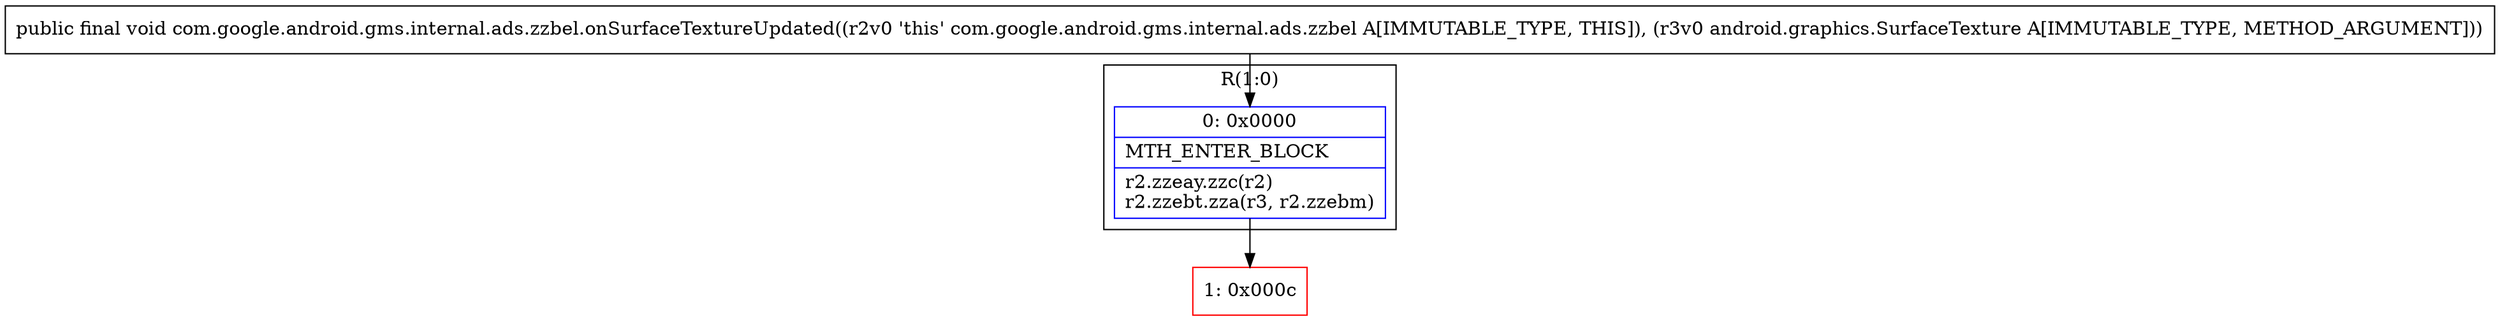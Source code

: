 digraph "CFG forcom.google.android.gms.internal.ads.zzbel.onSurfaceTextureUpdated(Landroid\/graphics\/SurfaceTexture;)V" {
subgraph cluster_Region_848117204 {
label = "R(1:0)";
node [shape=record,color=blue];
Node_0 [shape=record,label="{0\:\ 0x0000|MTH_ENTER_BLOCK\l|r2.zzeay.zzc(r2)\lr2.zzebt.zza(r3, r2.zzebm)\l}"];
}
Node_1 [shape=record,color=red,label="{1\:\ 0x000c}"];
MethodNode[shape=record,label="{public final void com.google.android.gms.internal.ads.zzbel.onSurfaceTextureUpdated((r2v0 'this' com.google.android.gms.internal.ads.zzbel A[IMMUTABLE_TYPE, THIS]), (r3v0 android.graphics.SurfaceTexture A[IMMUTABLE_TYPE, METHOD_ARGUMENT])) }"];
MethodNode -> Node_0;
Node_0 -> Node_1;
}

